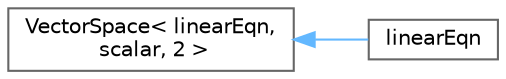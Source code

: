 digraph "Graphical Class Hierarchy"
{
 // LATEX_PDF_SIZE
  bgcolor="transparent";
  edge [fontname=Helvetica,fontsize=10,labelfontname=Helvetica,labelfontsize=10];
  node [fontname=Helvetica,fontsize=10,shape=box,height=0.2,width=0.4];
  rankdir="LR";
  Node0 [id="Node000000",label="VectorSpace\< linearEqn,\l scalar, 2 \>",height=0.2,width=0.4,color="grey40", fillcolor="white", style="filled",URL="$classFoam_1_1VectorSpace.html",tooltip=" "];
  Node0 -> Node1 [id="edge5675_Node000000_Node000001",dir="back",color="steelblue1",style="solid",tooltip=" "];
  Node1 [id="Node000001",label="linearEqn",height=0.2,width=0.4,color="grey40", fillcolor="white", style="filled",URL="$classFoam_1_1linearEqn.html",tooltip="Container to encapsulate various operations for linear equation of the forms with real coefficients:"];
}
